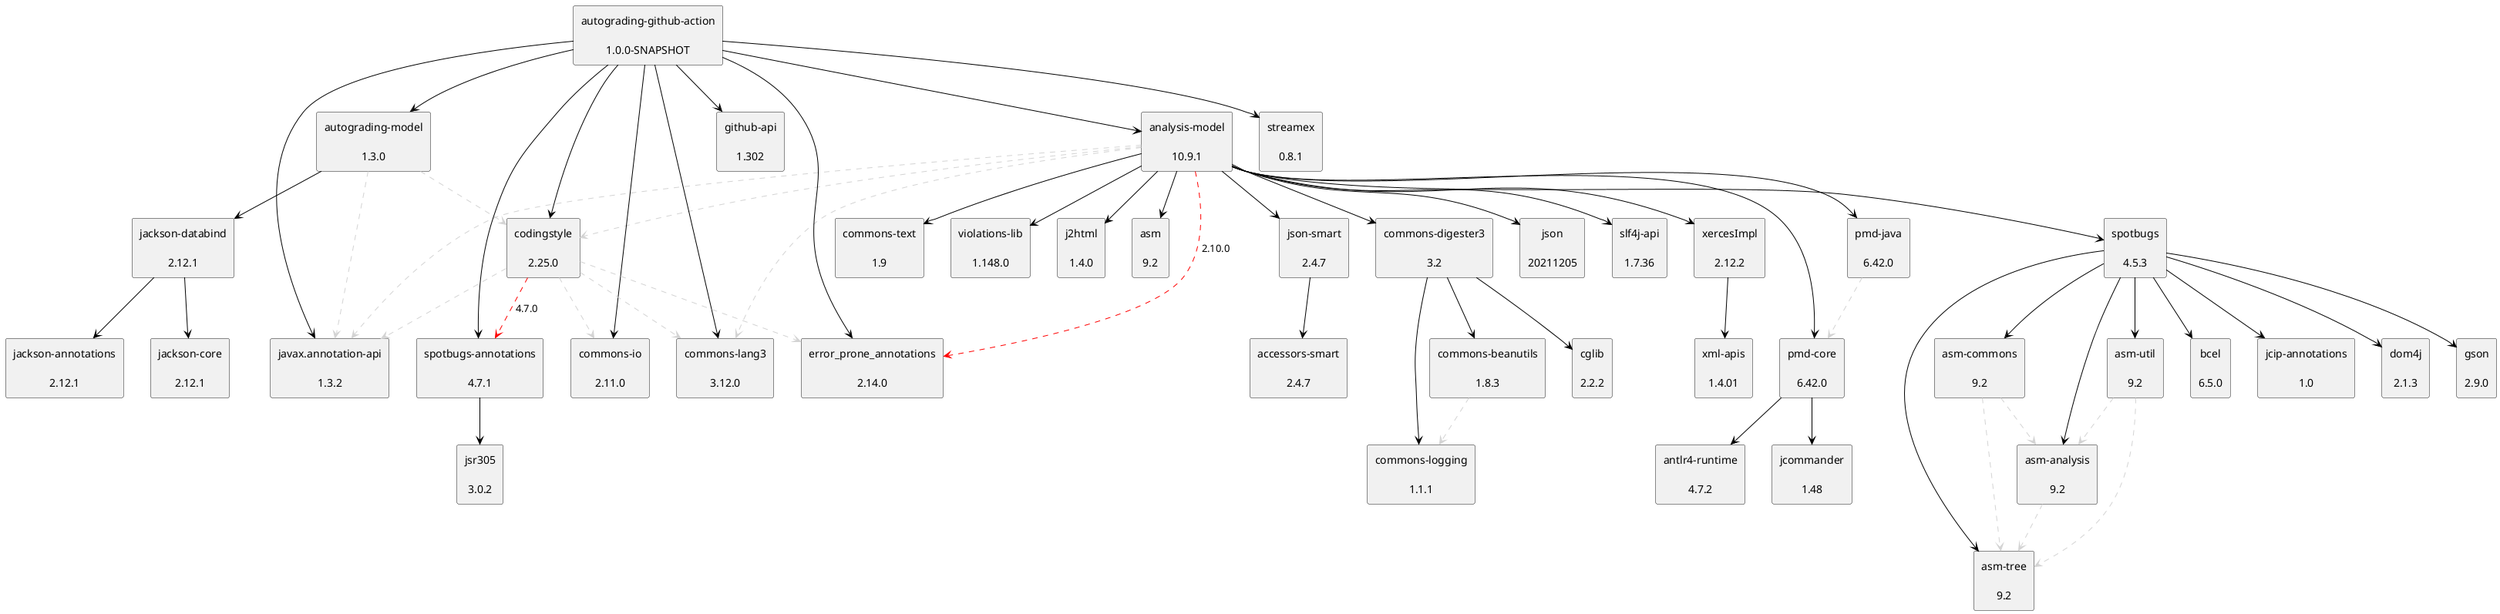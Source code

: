 @startuml
skinparam defaultTextAlignment center
skinparam rectangle {
  BackgroundColor<<optional>> beige
  BackgroundColor<<test>> lightGreen
  BackgroundColor<<runtime>> lightBlue
  BackgroundColor<<provided>> lightGray
}
rectangle "autograding-model\n\n1.3.0" as edu_hm_hafner_autograding_model_jar
rectangle "codingstyle\n\n2.25.0" as edu_hm_hafner_codingstyle_jar
rectangle "jackson-databind\n\n2.12.1" as com_fasterxml_jackson_core_jackson_databind_jar
rectangle "jackson-annotations\n\n2.12.1" as com_fasterxml_jackson_core_jackson_annotations_jar
rectangle "jackson-core\n\n2.12.1" as com_fasterxml_jackson_core_jackson_core_jar
rectangle "javax.annotation-api\n\n1.3.2" as javax_annotation_javax_annotation_api_jar
rectangle "autograding-github-action\n\n1.0.0-SNAPSHOT" as edu_hm_hafner_autograding_github_action_jar
rectangle "analysis-model\n\n10.9.1" as edu_hm_hafner_analysis_model_jar
rectangle "commons-lang3\n\n3.12.0" as org_apache_commons_commons_lang3_jar
rectangle "commons-digester3\n\n3.2" as org_apache_commons_commons_digester3_jar
rectangle "cglib\n\n2.2.2" as cglib_cglib_jar
rectangle "commons-beanutils\n\n1.8.3" as commons_beanutils_commons_beanutils_jar
rectangle "commons-logging\n\n1.1.1" as commons_logging_commons_logging_jar
rectangle "commons-text\n\n1.9" as org_apache_commons_commons_text_jar
rectangle "violations-lib\n\n1.148.0" as se_bjurr_violations_violations_lib_jar
rectangle "j2html\n\n1.4.0" as com_j2html_j2html_jar
rectangle "xercesImpl\n\n2.12.2" as xerces_xercesImpl_jar
rectangle "xml-apis\n\n1.4.01" as xml_apis_xml_apis_jar
rectangle "asm\n\n9.2" as org_ow2_asm_asm_jar
rectangle "asm-analysis\n\n9.2" as org_ow2_asm_asm_analysis_jar
rectangle "asm-tree\n\n9.2" as org_ow2_asm_asm_tree_jar
rectangle "spotbugs\n\n4.5.3" as com_github_spotbugs_spotbugs_jar
rectangle "asm-commons\n\n9.2" as org_ow2_asm_asm_commons_jar
rectangle "asm-util\n\n9.2" as org_ow2_asm_asm_util_jar
rectangle "bcel\n\n6.5.0" as org_apache_bcel_bcel_jar
rectangle "jcip-annotations\n\n1.0" as net_jcip_jcip_annotations_jar
rectangle "dom4j\n\n2.1.3" as org_dom4j_dom4j_jar
rectangle "gson\n\n2.9.0" as com_google_code_gson_gson_jar
rectangle "pmd-core\n\n6.42.0" as net_sourceforge_pmd_pmd_core_jar
rectangle "antlr4-runtime\n\n4.7.2" as org_antlr_antlr4_runtime_jar
rectangle "jcommander\n\n1.48" as com_beust_jcommander_jar
rectangle "pmd-java\n\n6.42.0" as net_sourceforge_pmd_pmd_java_jar
rectangle "json\n\n20211205" as org_json_json_jar
rectangle "json-smart\n\n2.4.7" as net_minidev_json_smart_jar
rectangle "accessors-smart\n\n2.4.7" as net_minidev_accessors_smart_jar
rectangle "slf4j-api\n\n1.7.36" as org_slf4j_slf4j_api_jar
rectangle "error_prone_annotations\n\n2.14.0" as com_google_errorprone_error_prone_annotations_jar
rectangle "github-api\n\n1.302" as org_kohsuke_github_api_jar
rectangle "commons-io\n\n2.11.0" as commons_io_commons_io_jar
rectangle "spotbugs-annotations\n\n4.7.1" as com_github_spotbugs_spotbugs_annotations_jar
rectangle "jsr305\n\n3.0.2" as com_google_code_findbugs_jsr305_jar
rectangle "streamex\n\n0.8.1" as one_util_streamex_jar
edu_hm_hafner_autograding_model_jar .[#D3D3D3].> edu_hm_hafner_codingstyle_jar
com_fasterxml_jackson_core_jackson_databind_jar -[#000000]-> com_fasterxml_jackson_core_jackson_annotations_jar
com_fasterxml_jackson_core_jackson_databind_jar -[#000000]-> com_fasterxml_jackson_core_jackson_core_jar
edu_hm_hafner_autograding_model_jar -[#000000]-> com_fasterxml_jackson_core_jackson_databind_jar
edu_hm_hafner_autograding_model_jar .[#D3D3D3].> javax_annotation_javax_annotation_api_jar
edu_hm_hafner_autograding_github_action_jar -[#000000]-> edu_hm_hafner_autograding_model_jar
edu_hm_hafner_analysis_model_jar .[#D3D3D3].> edu_hm_hafner_codingstyle_jar
edu_hm_hafner_analysis_model_jar .[#D3D3D3].> org_apache_commons_commons_lang3_jar
org_apache_commons_commons_digester3_jar -[#000000]-> cglib_cglib_jar
commons_beanutils_commons_beanutils_jar .[#D3D3D3].> commons_logging_commons_logging_jar
org_apache_commons_commons_digester3_jar -[#000000]-> commons_beanutils_commons_beanutils_jar
org_apache_commons_commons_digester3_jar -[#000000]-> commons_logging_commons_logging_jar
edu_hm_hafner_analysis_model_jar -[#000000]-> org_apache_commons_commons_digester3_jar
edu_hm_hafner_analysis_model_jar -[#000000]-> org_apache_commons_commons_text_jar
edu_hm_hafner_analysis_model_jar -[#000000]-> se_bjurr_violations_violations_lib_jar
edu_hm_hafner_analysis_model_jar -[#000000]-> com_j2html_j2html_jar
xerces_xercesImpl_jar -[#000000]-> xml_apis_xml_apis_jar
edu_hm_hafner_analysis_model_jar -[#000000]-> xerces_xercesImpl_jar
edu_hm_hafner_analysis_model_jar -[#000000]-> org_ow2_asm_asm_jar
org_ow2_asm_asm_analysis_jar .[#D3D3D3].> org_ow2_asm_asm_tree_jar
com_github_spotbugs_spotbugs_jar -[#000000]-> org_ow2_asm_asm_analysis_jar
org_ow2_asm_asm_commons_jar .[#D3D3D3].> org_ow2_asm_asm_tree_jar
org_ow2_asm_asm_commons_jar .[#D3D3D3].> org_ow2_asm_asm_analysis_jar
com_github_spotbugs_spotbugs_jar -[#000000]-> org_ow2_asm_asm_commons_jar
com_github_spotbugs_spotbugs_jar -[#000000]-> org_ow2_asm_asm_tree_jar
org_ow2_asm_asm_util_jar .[#D3D3D3].> org_ow2_asm_asm_tree_jar
org_ow2_asm_asm_util_jar .[#D3D3D3].> org_ow2_asm_asm_analysis_jar
com_github_spotbugs_spotbugs_jar -[#000000]-> org_ow2_asm_asm_util_jar
com_github_spotbugs_spotbugs_jar -[#000000]-> org_apache_bcel_bcel_jar
com_github_spotbugs_spotbugs_jar -[#000000]-> net_jcip_jcip_annotations_jar
com_github_spotbugs_spotbugs_jar -[#000000]-> org_dom4j_dom4j_jar
com_github_spotbugs_spotbugs_jar -[#000000]-> com_google_code_gson_gson_jar
edu_hm_hafner_analysis_model_jar -[#000000]-> com_github_spotbugs_spotbugs_jar
net_sourceforge_pmd_pmd_core_jar -[#000000]-> org_antlr_antlr4_runtime_jar
net_sourceforge_pmd_pmd_core_jar -[#000000]-> com_beust_jcommander_jar
edu_hm_hafner_analysis_model_jar -[#000000]-> net_sourceforge_pmd_pmd_core_jar
net_sourceforge_pmd_pmd_java_jar .[#D3D3D3].> net_sourceforge_pmd_pmd_core_jar
edu_hm_hafner_analysis_model_jar -[#000000]-> net_sourceforge_pmd_pmd_java_jar
edu_hm_hafner_analysis_model_jar -[#000000]-> org_json_json_jar
net_minidev_json_smart_jar -[#000000]-> net_minidev_accessors_smart_jar
edu_hm_hafner_analysis_model_jar -[#000000]-> net_minidev_json_smart_jar
edu_hm_hafner_analysis_model_jar -[#000000]-> org_slf4j_slf4j_api_jar
edu_hm_hafner_analysis_model_jar .[#D3D3D3].> javax_annotation_javax_annotation_api_jar
edu_hm_hafner_analysis_model_jar .[#FF0000].> com_google_errorprone_error_prone_annotations_jar: 2.10.0
edu_hm_hafner_autograding_github_action_jar -[#000000]-> edu_hm_hafner_analysis_model_jar
edu_hm_hafner_autograding_github_action_jar -[#000000]-> org_kohsuke_github_api_jar
edu_hm_hafner_autograding_github_action_jar -[#000000]-> commons_io_commons_io_jar
edu_hm_hafner_autograding_github_action_jar -[#000000]-> org_apache_commons_commons_lang3_jar
edu_hm_hafner_autograding_github_action_jar -[#000000]-> javax_annotation_javax_annotation_api_jar
com_github_spotbugs_spotbugs_annotations_jar -[#000000]-> com_google_code_findbugs_jsr305_jar
edu_hm_hafner_autograding_github_action_jar -[#000000]-> com_github_spotbugs_spotbugs_annotations_jar
edu_hm_hafner_autograding_github_action_jar -[#000000]-> com_google_errorprone_error_prone_annotations_jar
edu_hm_hafner_autograding_github_action_jar -[#000000]-> one_util_streamex_jar
edu_hm_hafner_codingstyle_jar .[#D3D3D3].> javax_annotation_javax_annotation_api_jar
edu_hm_hafner_codingstyle_jar .[#FF0000].> com_github_spotbugs_spotbugs_annotations_jar: 4.7.0
edu_hm_hafner_codingstyle_jar .[#D3D3D3].> com_google_errorprone_error_prone_annotations_jar
edu_hm_hafner_codingstyle_jar .[#D3D3D3].> org_apache_commons_commons_lang3_jar
edu_hm_hafner_codingstyle_jar .[#D3D3D3].> commons_io_commons_io_jar
edu_hm_hafner_autograding_github_action_jar -[#000000]-> edu_hm_hafner_codingstyle_jar
@enduml